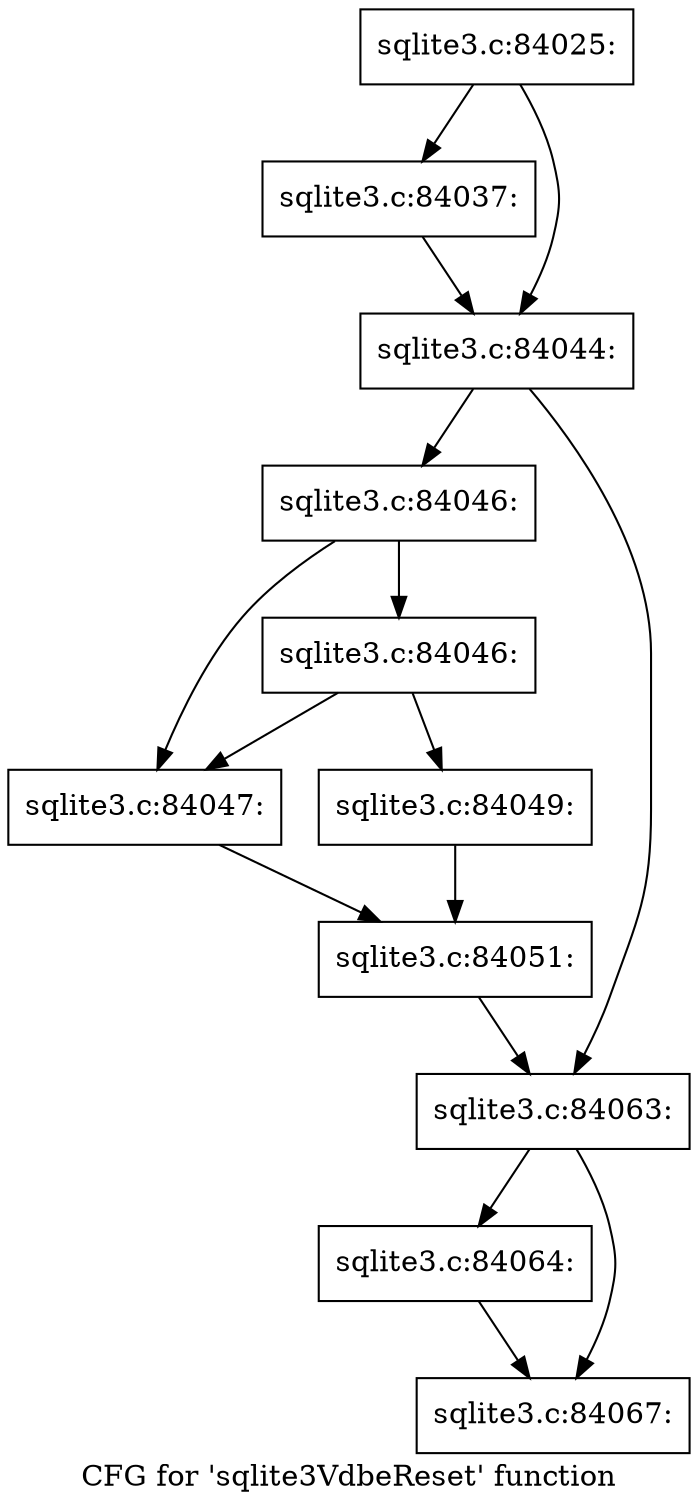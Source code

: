 digraph "CFG for 'sqlite3VdbeReset' function" {
	label="CFG for 'sqlite3VdbeReset' function";

	Node0x55c0f79e8230 [shape=record,label="{sqlite3.c:84025:}"];
	Node0x55c0f79e8230 -> Node0x55c0f79ea4f0;
	Node0x55c0f79e8230 -> Node0x55c0f79ea540;
	Node0x55c0f79ea4f0 [shape=record,label="{sqlite3.c:84037:}"];
	Node0x55c0f79ea4f0 -> Node0x55c0f79ea540;
	Node0x55c0f79ea540 [shape=record,label="{sqlite3.c:84044:}"];
	Node0x55c0f79ea540 -> Node0x55c0f5bec0a0;
	Node0x55c0f79ea540 -> Node0x55c0f79eafc0;
	Node0x55c0f5bec0a0 [shape=record,label="{sqlite3.c:84046:}"];
	Node0x55c0f5bec0a0 -> Node0x55c0f79eb560;
	Node0x55c0f5bec0a0 -> Node0x55c0f79eb650;
	Node0x55c0f79eb650 [shape=record,label="{sqlite3.c:84046:}"];
	Node0x55c0f79eb650 -> Node0x55c0f79eb560;
	Node0x55c0f79eb650 -> Node0x55c0f79eb600;
	Node0x55c0f79eb560 [shape=record,label="{sqlite3.c:84047:}"];
	Node0x55c0f79eb560 -> Node0x55c0f79eb5b0;
	Node0x55c0f79eb600 [shape=record,label="{sqlite3.c:84049:}"];
	Node0x55c0f79eb600 -> Node0x55c0f79eb5b0;
	Node0x55c0f79eb5b0 [shape=record,label="{sqlite3.c:84051:}"];
	Node0x55c0f79eb5b0 -> Node0x55c0f79eafc0;
	Node0x55c0f79eafc0 [shape=record,label="{sqlite3.c:84063:}"];
	Node0x55c0f79eafc0 -> Node0x55c0f5bec140;
	Node0x55c0f79eafc0 -> Node0x55c0f79ec0a0;
	Node0x55c0f5bec140 [shape=record,label="{sqlite3.c:84064:}"];
	Node0x55c0f5bec140 -> Node0x55c0f79ec0a0;
	Node0x55c0f79ec0a0 [shape=record,label="{sqlite3.c:84067:}"];
}
